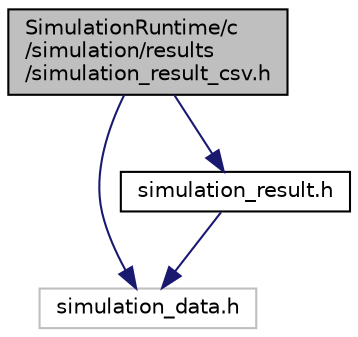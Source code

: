 digraph "SimulationRuntime/c/simulation/results/simulation_result_csv.h"
{
  edge [fontname="Helvetica",fontsize="10",labelfontname="Helvetica",labelfontsize="10"];
  node [fontname="Helvetica",fontsize="10",shape=record];
  Node0 [label="SimulationRuntime/c\l/simulation/results\l/simulation_result_csv.h",height=0.2,width=0.4,color="black", fillcolor="grey75", style="filled", fontcolor="black"];
  Node0 -> Node1 [color="midnightblue",fontsize="10",style="solid",fontname="Helvetica"];
  Node1 [label="simulation_data.h",height=0.2,width=0.4,color="grey75", fillcolor="white", style="filled"];
  Node0 -> Node2 [color="midnightblue",fontsize="10",style="solid",fontname="Helvetica"];
  Node2 [label="simulation_result.h",height=0.2,width=0.4,color="black", fillcolor="white", style="filled",URL="$de/d1c/_simulation_runtime_2c_2simulation_2results_2simulation__result_8h.html"];
  Node2 -> Node1 [color="midnightblue",fontsize="10",style="solid",fontname="Helvetica"];
}
